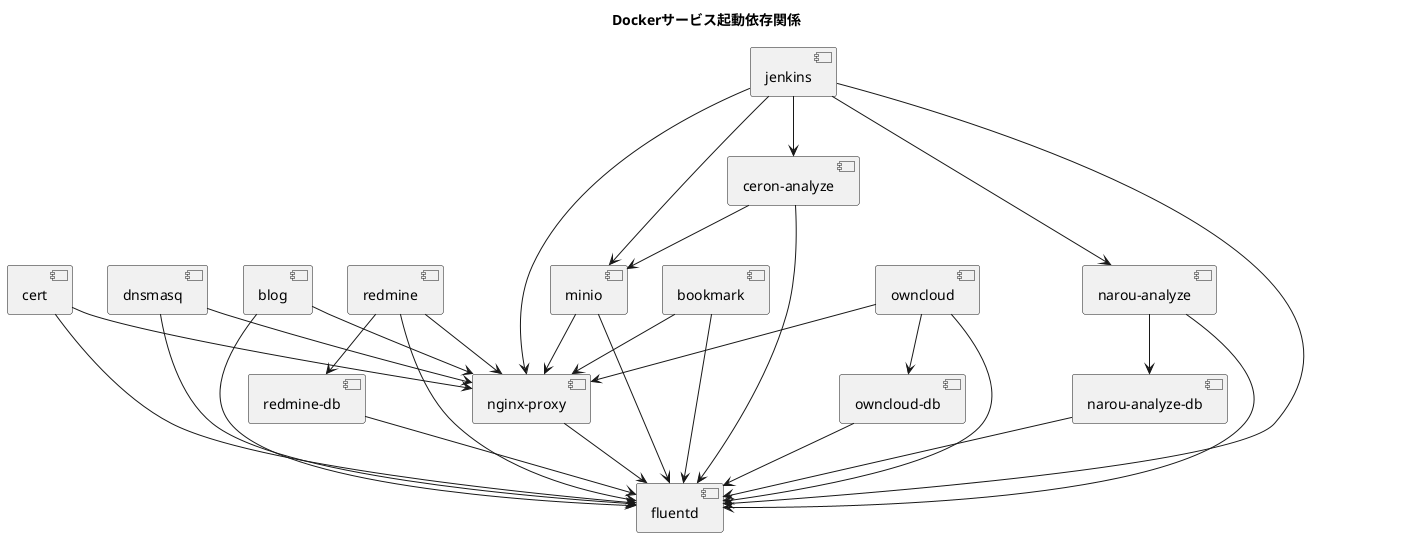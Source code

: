@startuml

title: Dockerサービス起動依存関係

component "fluentd"
component "nginx-proxy"
component "cert"
component "dnsmasq"
component "blog"
component "redmine-db"
component "redmine"
component "minio"
component "owncloud-db"
component "owncloud"
component "bookmark"
component "ceron-analyze"
component "narou-analyze-db"
component "narou-analyze"
component "jenkins"

[nginx-proxy] --> [fluentd]
[cert] --> [fluentd]
[cert] --> [nginx-proxy]
[dnsmasq] --> [fluentd]
[dnsmasq] --> [nginx-proxy]
[blog] --> [fluentd]
[blog] --> [nginx-proxy]
[redmine-db] --> [fluentd]
[redmine] --> [fluentd]
[redmine] --> [nginx-proxy]
[redmine] --> [redmine-db]
[minio] --> [fluentd]
[minio] --> [nginx-proxy]
[owncloud-db] --> [fluentd]
[owncloud] --> [fluentd]
[owncloud] --> [nginx-proxy]
[owncloud] --> [owncloud-db]
[bookmark] --> [fluentd]
[bookmark] --> [nginx-proxy]
[ceron-analyze] --> [fluentd]
[ceron-analyze] --> [minio]
[narou-analyze-db] --> [fluentd]
[narou-analyze] --> [fluentd]
[narou-analyze] --> [narou-analyze-db]
[jenkins] --> [fluentd]
[jenkins] --> [nginx-proxy]
[jenkins] --> [minio]
[jenkins] --> [ceron-analyze]
[jenkins] --> [narou-analyze]

@enduml
